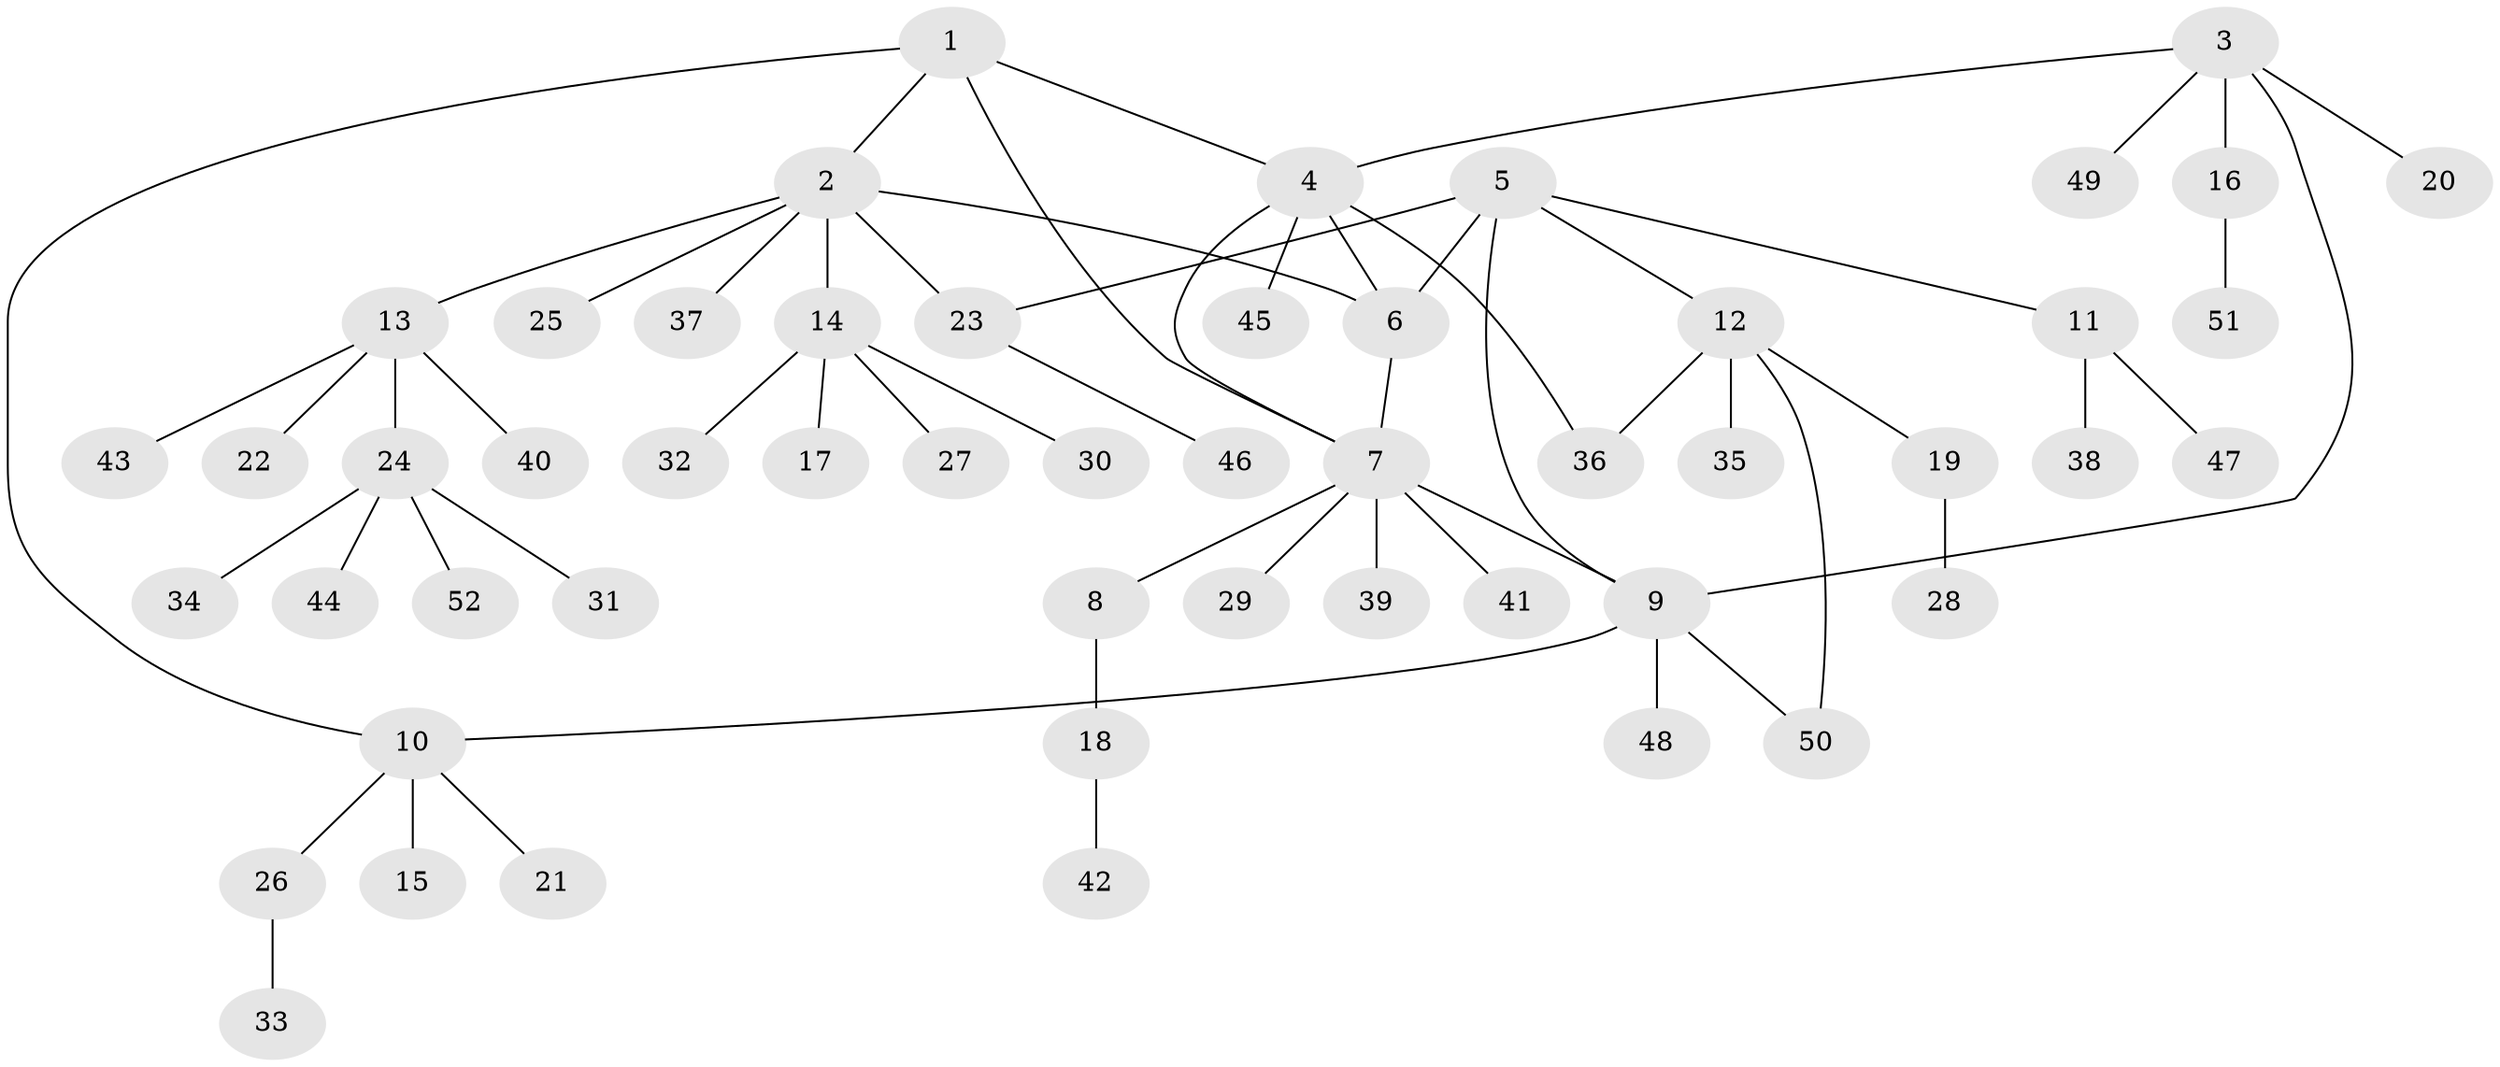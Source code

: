 // coarse degree distribution, {9: 0.05128205128205128, 8: 0.02564102564102564, 5: 0.05128205128205128, 4: 0.15384615384615385, 2: 0.10256410256410256, 1: 0.6153846153846154}
// Generated by graph-tools (version 1.1) at 2025/24/03/03/25 07:24:11]
// undirected, 52 vertices, 60 edges
graph export_dot {
graph [start="1"]
  node [color=gray90,style=filled];
  1;
  2;
  3;
  4;
  5;
  6;
  7;
  8;
  9;
  10;
  11;
  12;
  13;
  14;
  15;
  16;
  17;
  18;
  19;
  20;
  21;
  22;
  23;
  24;
  25;
  26;
  27;
  28;
  29;
  30;
  31;
  32;
  33;
  34;
  35;
  36;
  37;
  38;
  39;
  40;
  41;
  42;
  43;
  44;
  45;
  46;
  47;
  48;
  49;
  50;
  51;
  52;
  1 -- 2;
  1 -- 4;
  1 -- 7;
  1 -- 10;
  2 -- 6;
  2 -- 13;
  2 -- 14;
  2 -- 23;
  2 -- 25;
  2 -- 37;
  3 -- 4;
  3 -- 9;
  3 -- 16;
  3 -- 20;
  3 -- 49;
  4 -- 6;
  4 -- 7;
  4 -- 36;
  4 -- 45;
  5 -- 6;
  5 -- 9;
  5 -- 11;
  5 -- 12;
  5 -- 23;
  6 -- 7;
  7 -- 8;
  7 -- 9;
  7 -- 29;
  7 -- 39;
  7 -- 41;
  8 -- 18;
  9 -- 10;
  9 -- 48;
  9 -- 50;
  10 -- 15;
  10 -- 21;
  10 -- 26;
  11 -- 38;
  11 -- 47;
  12 -- 19;
  12 -- 35;
  12 -- 36;
  12 -- 50;
  13 -- 22;
  13 -- 24;
  13 -- 40;
  13 -- 43;
  14 -- 17;
  14 -- 27;
  14 -- 30;
  14 -- 32;
  16 -- 51;
  18 -- 42;
  19 -- 28;
  23 -- 46;
  24 -- 31;
  24 -- 34;
  24 -- 44;
  24 -- 52;
  26 -- 33;
}
